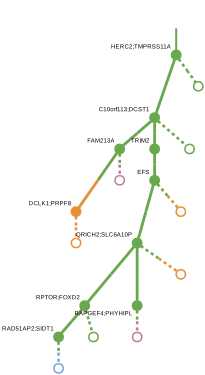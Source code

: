 strict digraph  {
graph[splines=false]; nodesep=0.7; rankdir=TB; ranksep=0.6; forcelabels=true; dpi=600; size=2.5;
0 [color="#6aa84fff", fillcolor="#6aa84fff", fixedsize=true, fontname=Arial, fontsize="12pt", height="0.25", label="", penwidth=3, shape=circle, style=filled, xlabel="HERC2;TMPRSS11A"];
3 [color="#6aa84fff", fillcolor="#6aa84fff", fixedsize=true, fontname=Arial, fontsize="12pt", height="0.25", label="", penwidth=3, shape=circle, style=filled, xlabel="C10orf113;DCST1"];
10 [color="#6aa84fff", fillcolor="#6aa84fff", fixedsize=true, fontname=Arial, fontsize="12pt", height="0.25", label="", penwidth=3, shape=circle, style=solid, xlabel=""];
1 [color="#6aa84fff", fillcolor="#6aa84fff", fixedsize=true, fontname=Arial, fontsize="12pt", height="0.25", label="", penwidth=3, shape=circle, style=filled, xlabel="RPTOR;FOXD2"];
8 [color="#6aa84fff", fillcolor="#6aa84fff", fixedsize=true, fontname=Arial, fontsize="12pt", height="0.25", label="", penwidth=3, shape=circle, style=filled, xlabel="RAD51AP2;SIDT1"];
11 [color="#6aa84fff", fillcolor="#6aa84fff", fixedsize=true, fontname=Arial, fontsize="12pt", height="0.25", label="", penwidth=3, shape=circle, style=solid, xlabel=""];
2 [color="#6aa84fff", fillcolor="#6aa84fff", fixedsize=true, fontname=Arial, fontsize="12pt", height="0.25", label="", penwidth=3, shape=circle, style=filled, xlabel="RAPGEF4;PHYHIPL"];
12 [color="#c27ba0ff", fillcolor="#c27ba0ff", fixedsize=true, fontname=Arial, fontsize="12pt", height="0.25", label="", penwidth=3, shape=circle, style=solid, xlabel=""];
6 [color="#6aa84fff", fillcolor="#6aa84fff", fixedsize=true, fontname=Arial, fontsize="12pt", height="0.25", label="", penwidth=3, shape=circle, style=filled, xlabel=FAM213A];
9 [color="#6aa84fff", fillcolor="#6aa84fff", fixedsize=true, fontname=Arial, fontsize="12pt", height="0.25", label="", penwidth=3, shape=circle, style=filled, xlabel=TRIM2];
13 [color="#6aa84fff", fillcolor="#6aa84fff", fixedsize=true, fontname=Arial, fontsize="12pt", height="0.25", label="", penwidth=3, shape=circle, style=solid, xlabel=""];
4 [color="#e69138ff", fillcolor="#e69138ff", fixedsize=true, fontname=Arial, fontsize="12pt", height="0.25", label="", penwidth=3, shape=circle, style=filled, xlabel="DCLK1;PRPF8"];
14 [color="#e69138ff", fillcolor="#e69138ff", fixedsize=true, fontname=Arial, fontsize="12pt", height="0.25", label="", penwidth=3, shape=circle, style=solid, xlabel=""];
5 [color="#6aa84fff", fillcolor="#6aa84fff", fixedsize=true, fontname=Arial, fontsize="12pt", height="0.25", label="", penwidth=3, shape=circle, style=filled, xlabel=EFS];
7 [color="#6aa84fff", fillcolor="#6aa84fff", fixedsize=true, fontname=Arial, fontsize="12pt", height="0.25", label="", penwidth=3, shape=circle, style=filled, xlabel="QRICH2;SLC6A10P"];
15 [color="#e69138ff", fillcolor="#e69138ff", fixedsize=true, fontname=Arial, fontsize="12pt", height="0.25", label="", penwidth=3, shape=circle, style=solid, xlabel=""];
16 [color="#c27ba0ff", fillcolor="#c27ba0ff", fixedsize=true, fontname=Arial, fontsize="12pt", height="0.25", label="", penwidth=3, shape=circle, style=solid, xlabel=""];
17 [color="#e69138ff", fillcolor="#e69138ff", fixedsize=true, fontname=Arial, fontsize="12pt", height="0.25", label="", penwidth=3, shape=circle, style=solid, xlabel=""];
18 [color="#6fa8dcff", fillcolor="#6fa8dcff", fixedsize=true, fontname=Arial, fontsize="12pt", height="0.25", label="", penwidth=3, shape=circle, style=solid, xlabel=""];
normal [label="", penwidth=3, style=invis, xlabel="HERC2;TMPRSS11A"];
0 -> 3  [arrowsize=0, color="#6aa84fff;0.5:#6aa84fff", minlen="2.125", penwidth="5.5", style=solid];
0 -> 10  [arrowsize=0, color="#6aa84fff;0.5:#6aa84fff", minlen="1.1875", penwidth=5, style=dashed];
3 -> 6  [arrowsize=0, color="#6aa84fff;0.5:#6aa84fff", minlen="1.375", penwidth="5.5", style=solid];
3 -> 9  [arrowsize=0, color="#6aa84fff;0.5:#6aa84fff", minlen="1.375", penwidth="5.5", style=solid];
3 -> 13  [arrowsize=0, color="#6aa84fff;0.5:#6aa84fff", minlen="1.1875", penwidth=5, style=dashed];
1 -> 8  [arrowsize=0, color="#6aa84fff;0.5:#6aa84fff", minlen="1.75", penwidth="5.5", style=solid];
1 -> 11  [arrowsize=0, color="#6aa84fff;0.5:#6aa84fff", minlen="1.1875", penwidth=5, style=dashed];
8 -> 18  [arrowsize=0, color="#6aa84fff;0.5:#6fa8dcff", minlen="1.1875", penwidth=5, style=dashed];
2 -> 12  [arrowsize=0, color="#6aa84fff;0.5:#c27ba0ff", minlen="1.1875", penwidth=5, style=dashed];
6 -> 4  [arrowsize=0, color="#6aa84fff;0.5:#e69138ff", minlen="2.5", penwidth="5.5", style=solid];
6 -> 16  [arrowsize=0, color="#6aa84fff;0.5:#c27ba0ff", minlen="1.1875", penwidth=5, style=dashed];
9 -> 5  [arrowsize=0, color="#6aa84fff;0.5:#6aa84fff", minlen="1.375", penwidth="5.5", style=solid];
4 -> 14  [arrowsize=0, color="#e69138ff;0.5:#e69138ff", minlen="1.1875", penwidth=5, style=dashed];
5 -> 7  [arrowsize=0, color="#6aa84fff;0.5:#6aa84fff", minlen="2.125", penwidth="5.5", style=solid];
5 -> 15  [arrowsize=0, color="#6aa84fff;0.5:#e69138ff", minlen="1.1875", penwidth=5, style=dashed];
7 -> 1  [arrowsize=0, color="#6aa84fff;0.5:#6aa84fff", minlen="2.125", penwidth="5.5", style=solid];
7 -> 2  [arrowsize=0, color="#6aa84fff;0.5:#6aa84fff", minlen="2.5", penwidth="5.5", style=solid];
7 -> 17  [arrowsize=0, color="#6aa84fff;0.5:#e69138ff", minlen="1.1875", penwidth=5, style=dashed];
normal -> 0  [arrowsize=0, color="#6aa84fff", label="", penwidth=4, style=solid];
}
